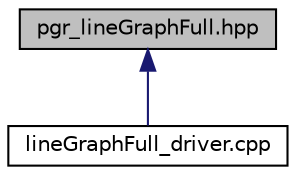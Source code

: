 digraph "pgr_lineGraphFull.hpp"
{
  edge [fontname="Helvetica",fontsize="10",labelfontname="Helvetica",labelfontsize="10"];
  node [fontname="Helvetica",fontsize="10",shape=record];
  Node27 [label="pgr_lineGraphFull.hpp",height=0.2,width=0.4,color="black", fillcolor="grey75", style="filled", fontcolor="black"];
  Node27 -> Node28 [dir="back",color="midnightblue",fontsize="10",style="solid",fontname="Helvetica"];
  Node28 [label="lineGraphFull_driver.cpp",height=0.2,width=0.4,color="black", fillcolor="white", style="filled",URL="$lineGraphFull__driver_8cpp.html"];
}
